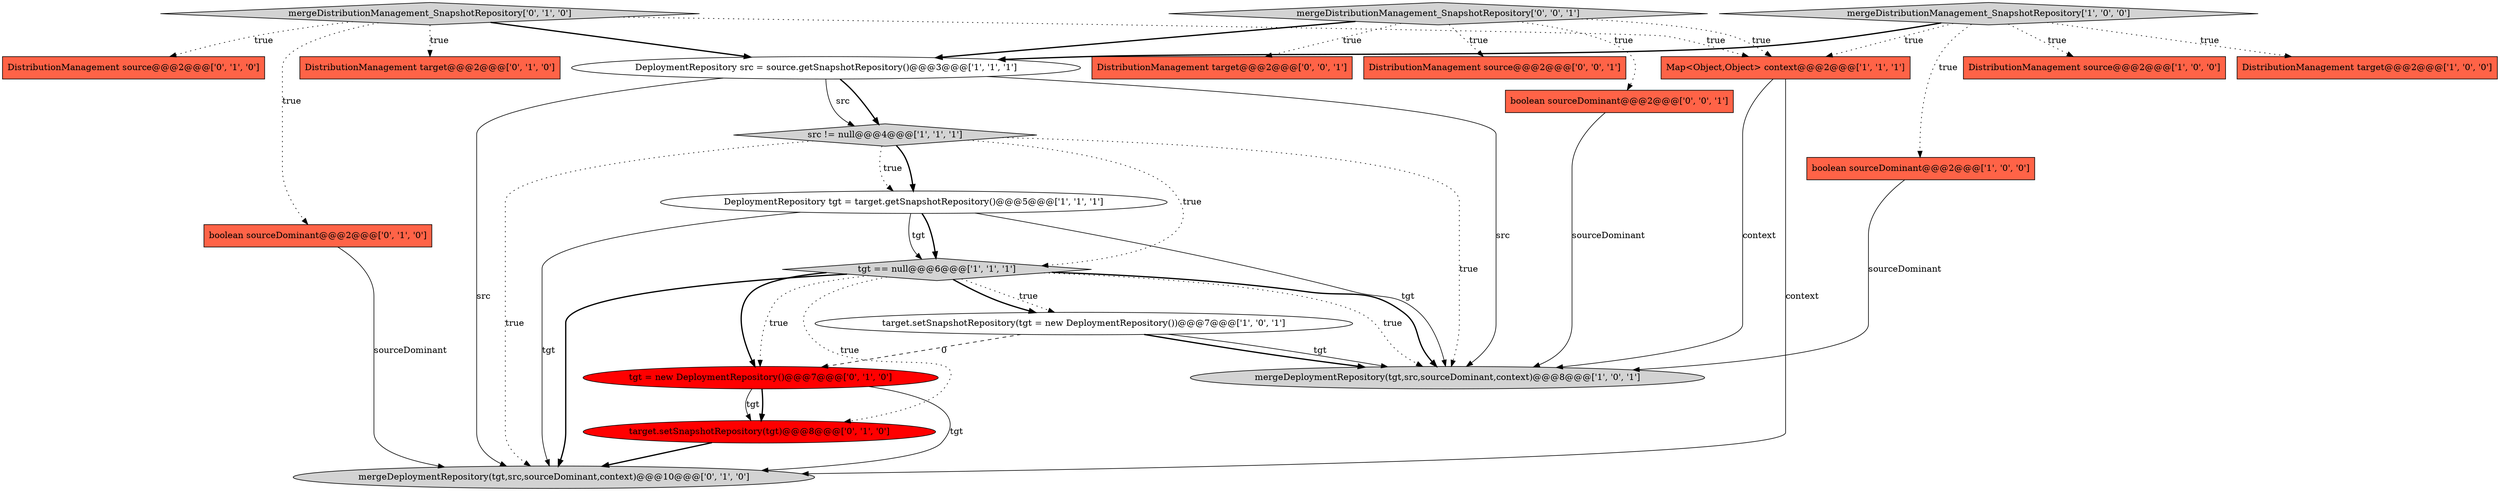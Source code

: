 digraph {
15 [style = filled, label = "mergeDistributionManagement_SnapshotRepository['0', '1', '0']", fillcolor = lightgray, shape = diamond image = "AAA0AAABBB2BBB"];
21 [style = filled, label = "boolean sourceDominant@@@2@@@['0', '0', '1']", fillcolor = tomato, shape = box image = "AAA0AAABBB3BBB"];
0 [style = filled, label = "DistributionManagement source@@@2@@@['1', '0', '0']", fillcolor = tomato, shape = box image = "AAA0AAABBB1BBB"];
16 [style = filled, label = "DistributionManagement source@@@2@@@['0', '1', '0']", fillcolor = tomato, shape = box image = "AAA0AAABBB2BBB"];
20 [style = filled, label = "DistributionManagement source@@@2@@@['0', '0', '1']", fillcolor = tomato, shape = box image = "AAA0AAABBB3BBB"];
17 [style = filled, label = "mergeDeploymentRepository(tgt,src,sourceDominant,context)@@@10@@@['0', '1', '0']", fillcolor = lightgray, shape = ellipse image = "AAA0AAABBB2BBB"];
18 [style = filled, label = "mergeDistributionManagement_SnapshotRepository['0', '0', '1']", fillcolor = lightgray, shape = diamond image = "AAA0AAABBB3BBB"];
12 [style = filled, label = "DistributionManagement target@@@2@@@['0', '1', '0']", fillcolor = tomato, shape = box image = "AAA0AAABBB2BBB"];
1 [style = filled, label = "target.setSnapshotRepository(tgt = new DeploymentRepository())@@@7@@@['1', '0', '1']", fillcolor = white, shape = ellipse image = "AAA0AAABBB1BBB"];
7 [style = filled, label = "mergeDeploymentRepository(tgt,src,sourceDominant,context)@@@8@@@['1', '0', '1']", fillcolor = lightgray, shape = ellipse image = "AAA0AAABBB1BBB"];
14 [style = filled, label = "target.setSnapshotRepository(tgt)@@@8@@@['0', '1', '0']", fillcolor = red, shape = ellipse image = "AAA1AAABBB2BBB"];
8 [style = filled, label = "src != null@@@4@@@['1', '1', '1']", fillcolor = lightgray, shape = diamond image = "AAA0AAABBB1BBB"];
2 [style = filled, label = "DistributionManagement target@@@2@@@['1', '0', '0']", fillcolor = tomato, shape = box image = "AAA0AAABBB1BBB"];
3 [style = filled, label = "boolean sourceDominant@@@2@@@['1', '0', '0']", fillcolor = tomato, shape = box image = "AAA0AAABBB1BBB"];
11 [style = filled, label = "tgt = new DeploymentRepository()@@@7@@@['0', '1', '0']", fillcolor = red, shape = ellipse image = "AAA1AAABBB2BBB"];
10 [style = filled, label = "mergeDistributionManagement_SnapshotRepository['1', '0', '0']", fillcolor = lightgray, shape = diamond image = "AAA0AAABBB1BBB"];
4 [style = filled, label = "Map<Object,Object> context@@@2@@@['1', '1', '1']", fillcolor = tomato, shape = box image = "AAA0AAABBB1BBB"];
19 [style = filled, label = "DistributionManagement target@@@2@@@['0', '0', '1']", fillcolor = tomato, shape = box image = "AAA0AAABBB3BBB"];
6 [style = filled, label = "tgt == null@@@6@@@['1', '1', '1']", fillcolor = lightgray, shape = diamond image = "AAA0AAABBB1BBB"];
9 [style = filled, label = "DeploymentRepository tgt = target.getSnapshotRepository()@@@5@@@['1', '1', '1']", fillcolor = white, shape = ellipse image = "AAA0AAABBB1BBB"];
13 [style = filled, label = "boolean sourceDominant@@@2@@@['0', '1', '0']", fillcolor = tomato, shape = box image = "AAA0AAABBB2BBB"];
5 [style = filled, label = "DeploymentRepository src = source.getSnapshotRepository()@@@3@@@['1', '1', '1']", fillcolor = white, shape = ellipse image = "AAA0AAABBB1BBB"];
6->17 [style = bold, label=""];
5->8 [style = bold, label=""];
21->7 [style = solid, label="sourceDominant"];
5->8 [style = solid, label="src"];
11->17 [style = solid, label="tgt"];
11->14 [style = bold, label=""];
13->17 [style = solid, label="sourceDominant"];
8->17 [style = dotted, label="true"];
6->1 [style = dotted, label="true"];
18->19 [style = dotted, label="true"];
18->21 [style = dotted, label="true"];
10->3 [style = dotted, label="true"];
8->7 [style = dotted, label="true"];
14->17 [style = bold, label=""];
18->20 [style = dotted, label="true"];
5->17 [style = solid, label="src"];
15->16 [style = dotted, label="true"];
1->7 [style = bold, label=""];
5->7 [style = solid, label="src"];
15->4 [style = dotted, label="true"];
15->5 [style = bold, label=""];
9->6 [style = bold, label=""];
15->13 [style = dotted, label="true"];
3->7 [style = solid, label="sourceDominant"];
1->7 [style = solid, label="tgt"];
11->14 [style = solid, label="tgt"];
4->7 [style = solid, label="context"];
6->1 [style = bold, label=""];
4->17 [style = solid, label="context"];
6->14 [style = dotted, label="true"];
10->5 [style = bold, label=""];
8->6 [style = dotted, label="true"];
10->2 [style = dotted, label="true"];
1->11 [style = dashed, label="0"];
18->5 [style = bold, label=""];
6->11 [style = bold, label=""];
9->7 [style = solid, label="tgt"];
8->9 [style = bold, label=""];
9->17 [style = solid, label="tgt"];
6->7 [style = dotted, label="true"];
15->12 [style = dotted, label="true"];
10->0 [style = dotted, label="true"];
18->4 [style = dotted, label="true"];
8->9 [style = dotted, label="true"];
6->11 [style = dotted, label="true"];
10->4 [style = dotted, label="true"];
6->7 [style = bold, label=""];
9->6 [style = solid, label="tgt"];
}
